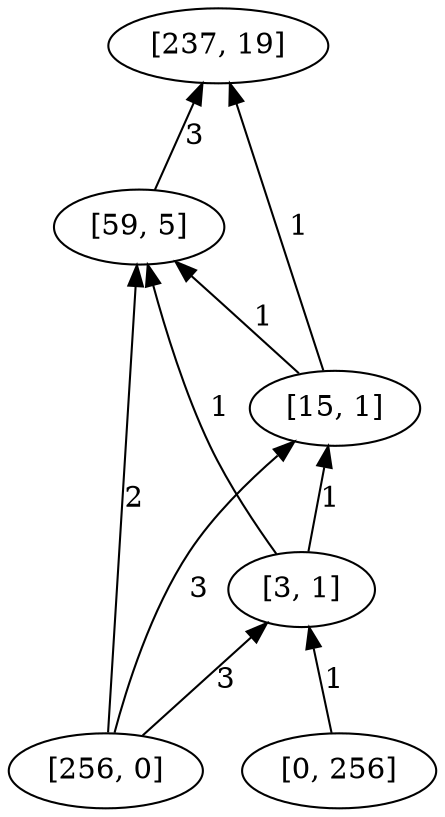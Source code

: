 digraph "DD" { 
rankdir = "BT" 
graph [ ordering = "out"];
5001 -> 2[label = "2"];
5001 -> 3[label = "3"];
5001 -> 4[label = "3"];
5002 -> 4[label = "1"];
2 -> 1[label = "3"];
3 -> 1[label = "1"];
3 -> 2[label = "1"];
4 -> 2[label = "1"];
4 -> 3[label = "1"];
5001 [label = "[256, 0]",  shape = oval]
5002 [label = "[0, 256]",  shape = oval]
1 [label = "[237, 19]",  shape = oval]
2 [label = "[59, 5]",  shape = oval]
3 [label = "[15, 1]",  shape = oval]
4 [label = "[3, 1]",  shape = oval]
}
